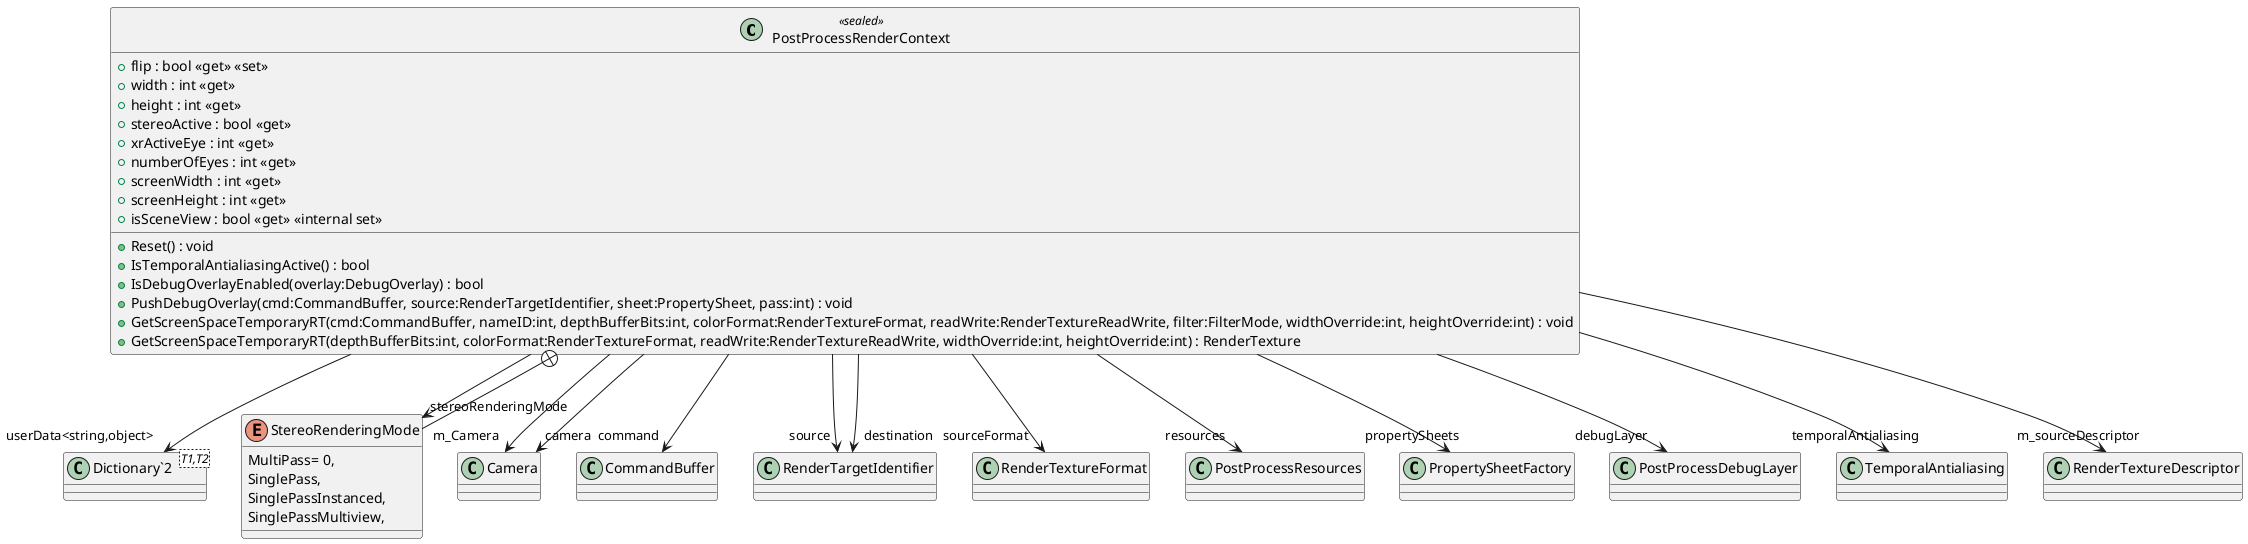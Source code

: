 @startuml
class PostProcessRenderContext <<sealed>> {
    + flip : bool <<get>> <<set>>
    + width : int <<get>>
    + height : int <<get>>
    + stereoActive : bool <<get>>
    + xrActiveEye : int <<get>>
    + numberOfEyes : int <<get>>
    + screenWidth : int <<get>>
    + screenHeight : int <<get>>
    + isSceneView : bool <<get>> <<internal set>>
    + Reset() : void
    + IsTemporalAntialiasingActive() : bool
    + IsDebugOverlayEnabled(overlay:DebugOverlay) : bool
    + PushDebugOverlay(cmd:CommandBuffer, source:RenderTargetIdentifier, sheet:PropertySheet, pass:int) : void
    + GetScreenSpaceTemporaryRT(cmd:CommandBuffer, nameID:int, depthBufferBits:int, colorFormat:RenderTextureFormat, readWrite:RenderTextureReadWrite, filter:FilterMode, widthOverride:int, heightOverride:int) : void
    + GetScreenSpaceTemporaryRT(depthBufferBits:int, colorFormat:RenderTextureFormat, readWrite:RenderTextureReadWrite, widthOverride:int, heightOverride:int) : RenderTexture
}
class "Dictionary`2"<T1,T2> {
}
enum StereoRenderingMode {
    MultiPass= 0,
    SinglePass,
    SinglePassInstanced,
    SinglePassMultiview,
}
PostProcessRenderContext --> "m_Camera" Camera
PostProcessRenderContext --> "camera" Camera
PostProcessRenderContext --> "command" CommandBuffer
PostProcessRenderContext --> "source" RenderTargetIdentifier
PostProcessRenderContext --> "destination" RenderTargetIdentifier
PostProcessRenderContext --> "sourceFormat" RenderTextureFormat
PostProcessRenderContext --> "resources" PostProcessResources
PostProcessRenderContext --> "propertySheets" PropertySheetFactory
PostProcessRenderContext --> "userData<string,object>" "Dictionary`2"
PostProcessRenderContext --> "debugLayer" PostProcessDebugLayer
PostProcessRenderContext --> "stereoRenderingMode" StereoRenderingMode
PostProcessRenderContext --> "temporalAntialiasing" TemporalAntialiasing
PostProcessRenderContext --> "m_sourceDescriptor" RenderTextureDescriptor
PostProcessRenderContext +-- StereoRenderingMode
@enduml
